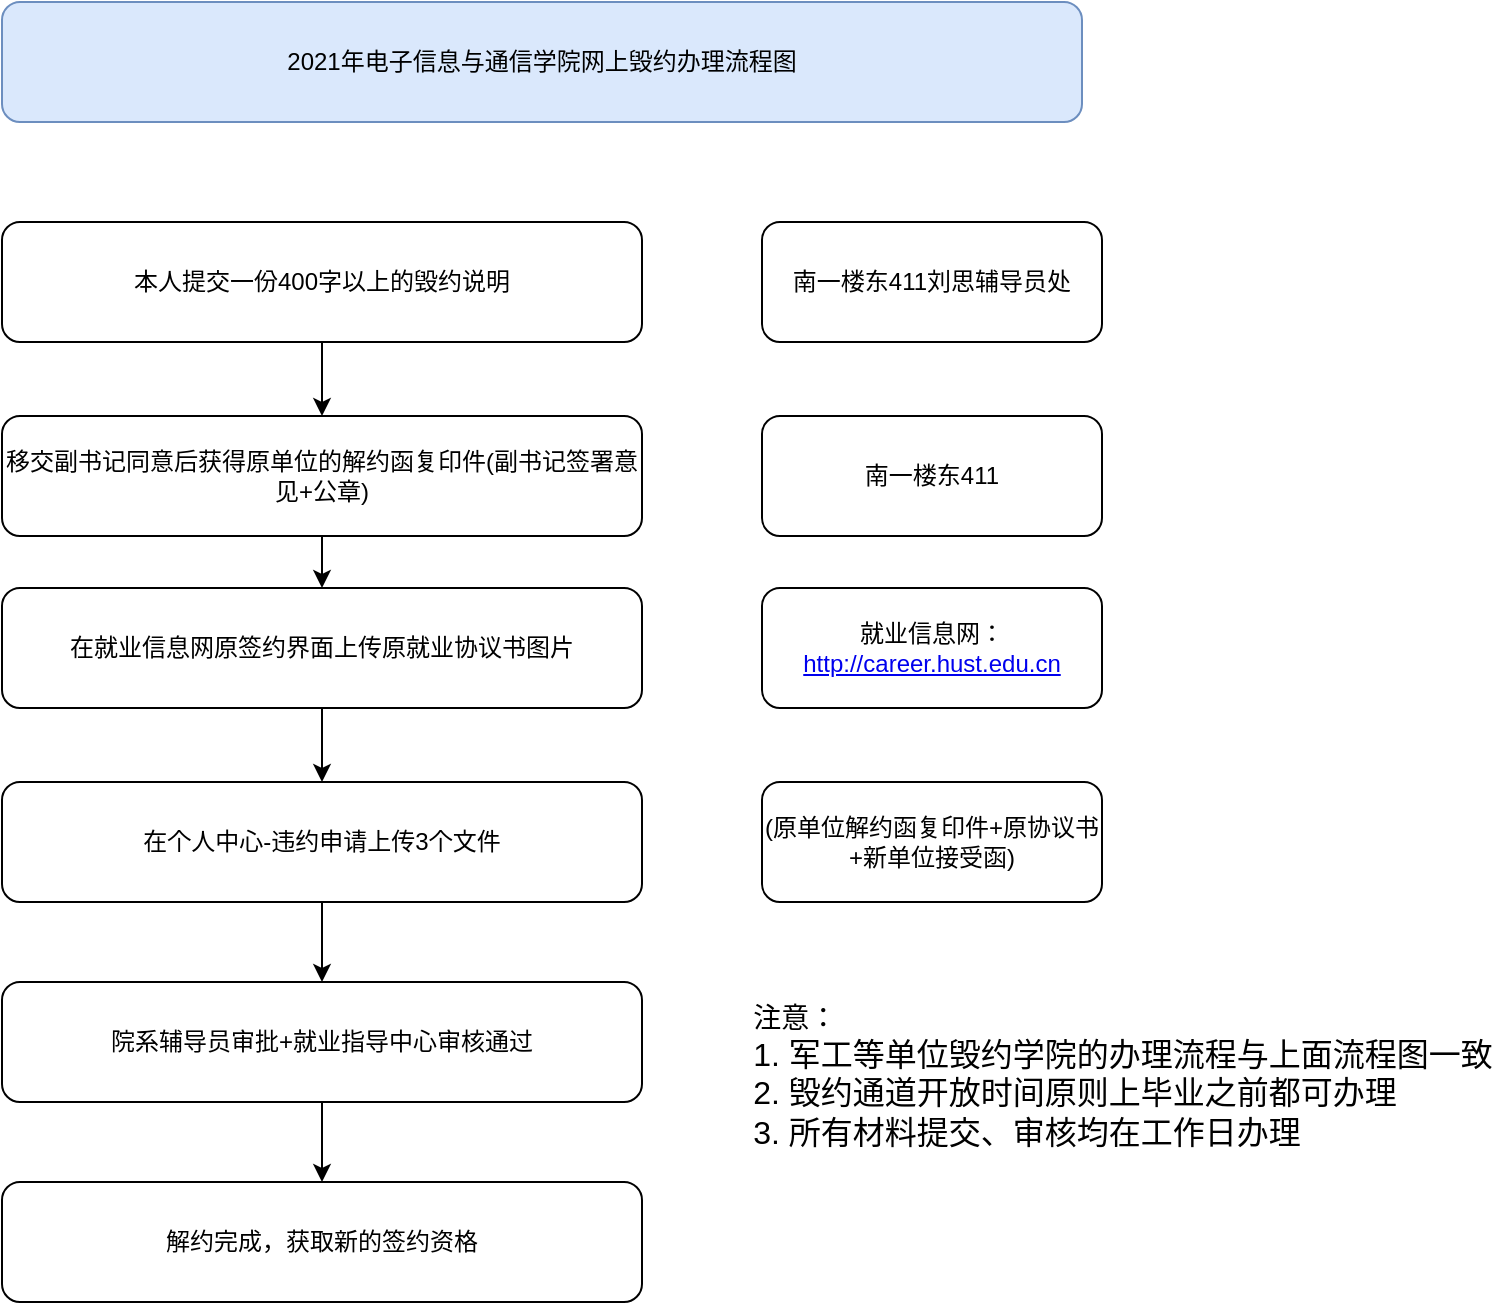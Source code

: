 <mxfile version="14.1.8" type="github">
  <diagram id="FTcakZhrtYrVJjoPwRLY" name="Page-1">
    <mxGraphModel dx="3298" dy="909" grid="1" gridSize="10" guides="1" tooltips="1" connect="1" arrows="1" fold="1" page="1" pageScale="1" pageWidth="827" pageHeight="1169" math="0" shadow="0">
      <root>
        <mxCell id="0" />
        <mxCell id="1" parent="0" />
        <mxCell id="_leq9RoZB2ALMT0C9DXV-1" value="2021年电子信息与通信学院网上毁约办理流程图" style="rounded=1;whiteSpace=wrap;html=1;fillColor=#dae8fc;strokeColor=#6c8ebf;" vertex="1" parent="1">
          <mxGeometry x="-1020" y="290" width="540" height="60" as="geometry" />
        </mxCell>
        <mxCell id="_leq9RoZB2ALMT0C9DXV-2" style="edgeStyle=orthogonalEdgeStyle;rounded=0;orthogonalLoop=1;jettySize=auto;html=1;exitX=0.5;exitY=1;exitDx=0;exitDy=0;entryX=0.5;entryY=0;entryDx=0;entryDy=0;" edge="1" parent="1" source="_leq9RoZB2ALMT0C9DXV-3" target="_leq9RoZB2ALMT0C9DXV-12">
          <mxGeometry relative="1" as="geometry" />
        </mxCell>
        <mxCell id="_leq9RoZB2ALMT0C9DXV-3" value="本人提交一份400字以上的毁约说明" style="rounded=1;whiteSpace=wrap;html=1;" vertex="1" parent="1">
          <mxGeometry x="-1020" y="400" width="320" height="60" as="geometry" />
        </mxCell>
        <mxCell id="_leq9RoZB2ALMT0C9DXV-4" style="edgeStyle=orthogonalEdgeStyle;rounded=0;orthogonalLoop=1;jettySize=auto;html=1;exitX=0.5;exitY=1;exitDx=0;exitDy=0;" edge="1" parent="1" source="_leq9RoZB2ALMT0C9DXV-5" target="_leq9RoZB2ALMT0C9DXV-7">
          <mxGeometry relative="1" as="geometry" />
        </mxCell>
        <mxCell id="_leq9RoZB2ALMT0C9DXV-5" value="在就业信息网原签约界面上传原就业协议书图片" style="rounded=1;whiteSpace=wrap;html=1;" vertex="1" parent="1">
          <mxGeometry x="-1020" y="583" width="320" height="60" as="geometry" />
        </mxCell>
        <mxCell id="_leq9RoZB2ALMT0C9DXV-6" style="edgeStyle=orthogonalEdgeStyle;rounded=0;orthogonalLoop=1;jettySize=auto;html=1;exitX=0.5;exitY=1;exitDx=0;exitDy=0;" edge="1" parent="1" source="_leq9RoZB2ALMT0C9DXV-7" target="_leq9RoZB2ALMT0C9DXV-9">
          <mxGeometry relative="1" as="geometry" />
        </mxCell>
        <mxCell id="_leq9RoZB2ALMT0C9DXV-7" value="在个人中心-违约申请上传3个文件" style="rounded=1;whiteSpace=wrap;html=1;" vertex="1" parent="1">
          <mxGeometry x="-1020" y="680" width="320" height="60" as="geometry" />
        </mxCell>
        <mxCell id="_leq9RoZB2ALMT0C9DXV-8" style="edgeStyle=orthogonalEdgeStyle;rounded=0;orthogonalLoop=1;jettySize=auto;html=1;exitX=0.5;exitY=1;exitDx=0;exitDy=0;entryX=0.5;entryY=0;entryDx=0;entryDy=0;" edge="1" parent="1" source="_leq9RoZB2ALMT0C9DXV-9" target="_leq9RoZB2ALMT0C9DXV-10">
          <mxGeometry relative="1" as="geometry" />
        </mxCell>
        <mxCell id="_leq9RoZB2ALMT0C9DXV-9" value="院系辅导员审批+就业指导中心审核通过" style="rounded=1;whiteSpace=wrap;html=1;" vertex="1" parent="1">
          <mxGeometry x="-1020" y="780" width="320" height="60" as="geometry" />
        </mxCell>
        <mxCell id="_leq9RoZB2ALMT0C9DXV-10" value="解约完成，获取新的签约资格" style="rounded=1;whiteSpace=wrap;html=1;" vertex="1" parent="1">
          <mxGeometry x="-1020" y="880" width="320" height="60" as="geometry" />
        </mxCell>
        <mxCell id="_leq9RoZB2ALMT0C9DXV-11" style="edgeStyle=orthogonalEdgeStyle;rounded=0;orthogonalLoop=1;jettySize=auto;html=1;exitX=0.5;exitY=1;exitDx=0;exitDy=0;entryX=0.5;entryY=0;entryDx=0;entryDy=0;" edge="1" parent="1" source="_leq9RoZB2ALMT0C9DXV-12" target="_leq9RoZB2ALMT0C9DXV-5">
          <mxGeometry relative="1" as="geometry" />
        </mxCell>
        <mxCell id="_leq9RoZB2ALMT0C9DXV-12" value="移交副书记同意后获得原单位的解约函复印件(副书记签署意见+公章)" style="rounded=1;whiteSpace=wrap;html=1;" vertex="1" parent="1">
          <mxGeometry x="-1020" y="497" width="320" height="60" as="geometry" />
        </mxCell>
        <mxCell id="_leq9RoZB2ALMT0C9DXV-13" value="南一楼东411刘思辅导员处" style="rounded=1;whiteSpace=wrap;html=1;" vertex="1" parent="1">
          <mxGeometry x="-640" y="400" width="170" height="60" as="geometry" />
        </mxCell>
        <mxCell id="_leq9RoZB2ALMT0C9DXV-14" value="南一楼东411" style="rounded=1;whiteSpace=wrap;html=1;" vertex="1" parent="1">
          <mxGeometry x="-640" y="497" width="170" height="60" as="geometry" />
        </mxCell>
        <mxCell id="_leq9RoZB2ALMT0C9DXV-15" value="就业信息网：&lt;a href=&quot;http://career.hust.edu.cn/&quot;&gt;http://career.hust.edu.cn&lt;/a&gt;" style="rounded=1;whiteSpace=wrap;html=1;" vertex="1" parent="1">
          <mxGeometry x="-640" y="583" width="170" height="60" as="geometry" />
        </mxCell>
        <mxCell id="_leq9RoZB2ALMT0C9DXV-16" value="&lt;span style=&quot;font-family: &amp;#34;helvetica&amp;#34;&quot;&gt;(原单位解约函复印件+原协议书+新单位接受函)&lt;/span&gt;" style="rounded=1;whiteSpace=wrap;html=1;" vertex="1" parent="1">
          <mxGeometry x="-640" y="680" width="170" height="60" as="geometry" />
        </mxCell>
        <mxCell id="_leq9RoZB2ALMT0C9DXV-17" value="&lt;div style=&quot;text-align: left&quot;&gt;&lt;span&gt;&lt;font style=&quot;font-size: 14px&quot;&gt;注意：&lt;/font&gt;&lt;/span&gt;&lt;/div&gt;&lt;div style=&quot;text-align: left&quot;&gt;&lt;span&gt;&lt;font size=&quot;3&quot;&gt;1. 军工等单位毁约学院的办理流程与上面流程图一致&lt;/font&gt;&lt;/span&gt;&lt;/div&gt;&lt;div style=&quot;text-align: left&quot;&gt;&lt;span&gt;&lt;font size=&quot;3&quot;&gt;2. 毁约通道开放时间原则上毕业之前都可办理&lt;/font&gt;&lt;/span&gt;&lt;/div&gt;&lt;div style=&quot;text-align: left&quot;&gt;&lt;span&gt;&lt;font size=&quot;3&quot;&gt;3. 所有材料提交、审核均在工作日办理&lt;/font&gt;&lt;/span&gt;&lt;/div&gt;" style="text;html=1;align=center;verticalAlign=middle;resizable=0;points=[];autosize=1;" vertex="1" parent="1">
          <mxGeometry x="-650" y="797" width="380" height="60" as="geometry" />
        </mxCell>
      </root>
    </mxGraphModel>
  </diagram>
</mxfile>
